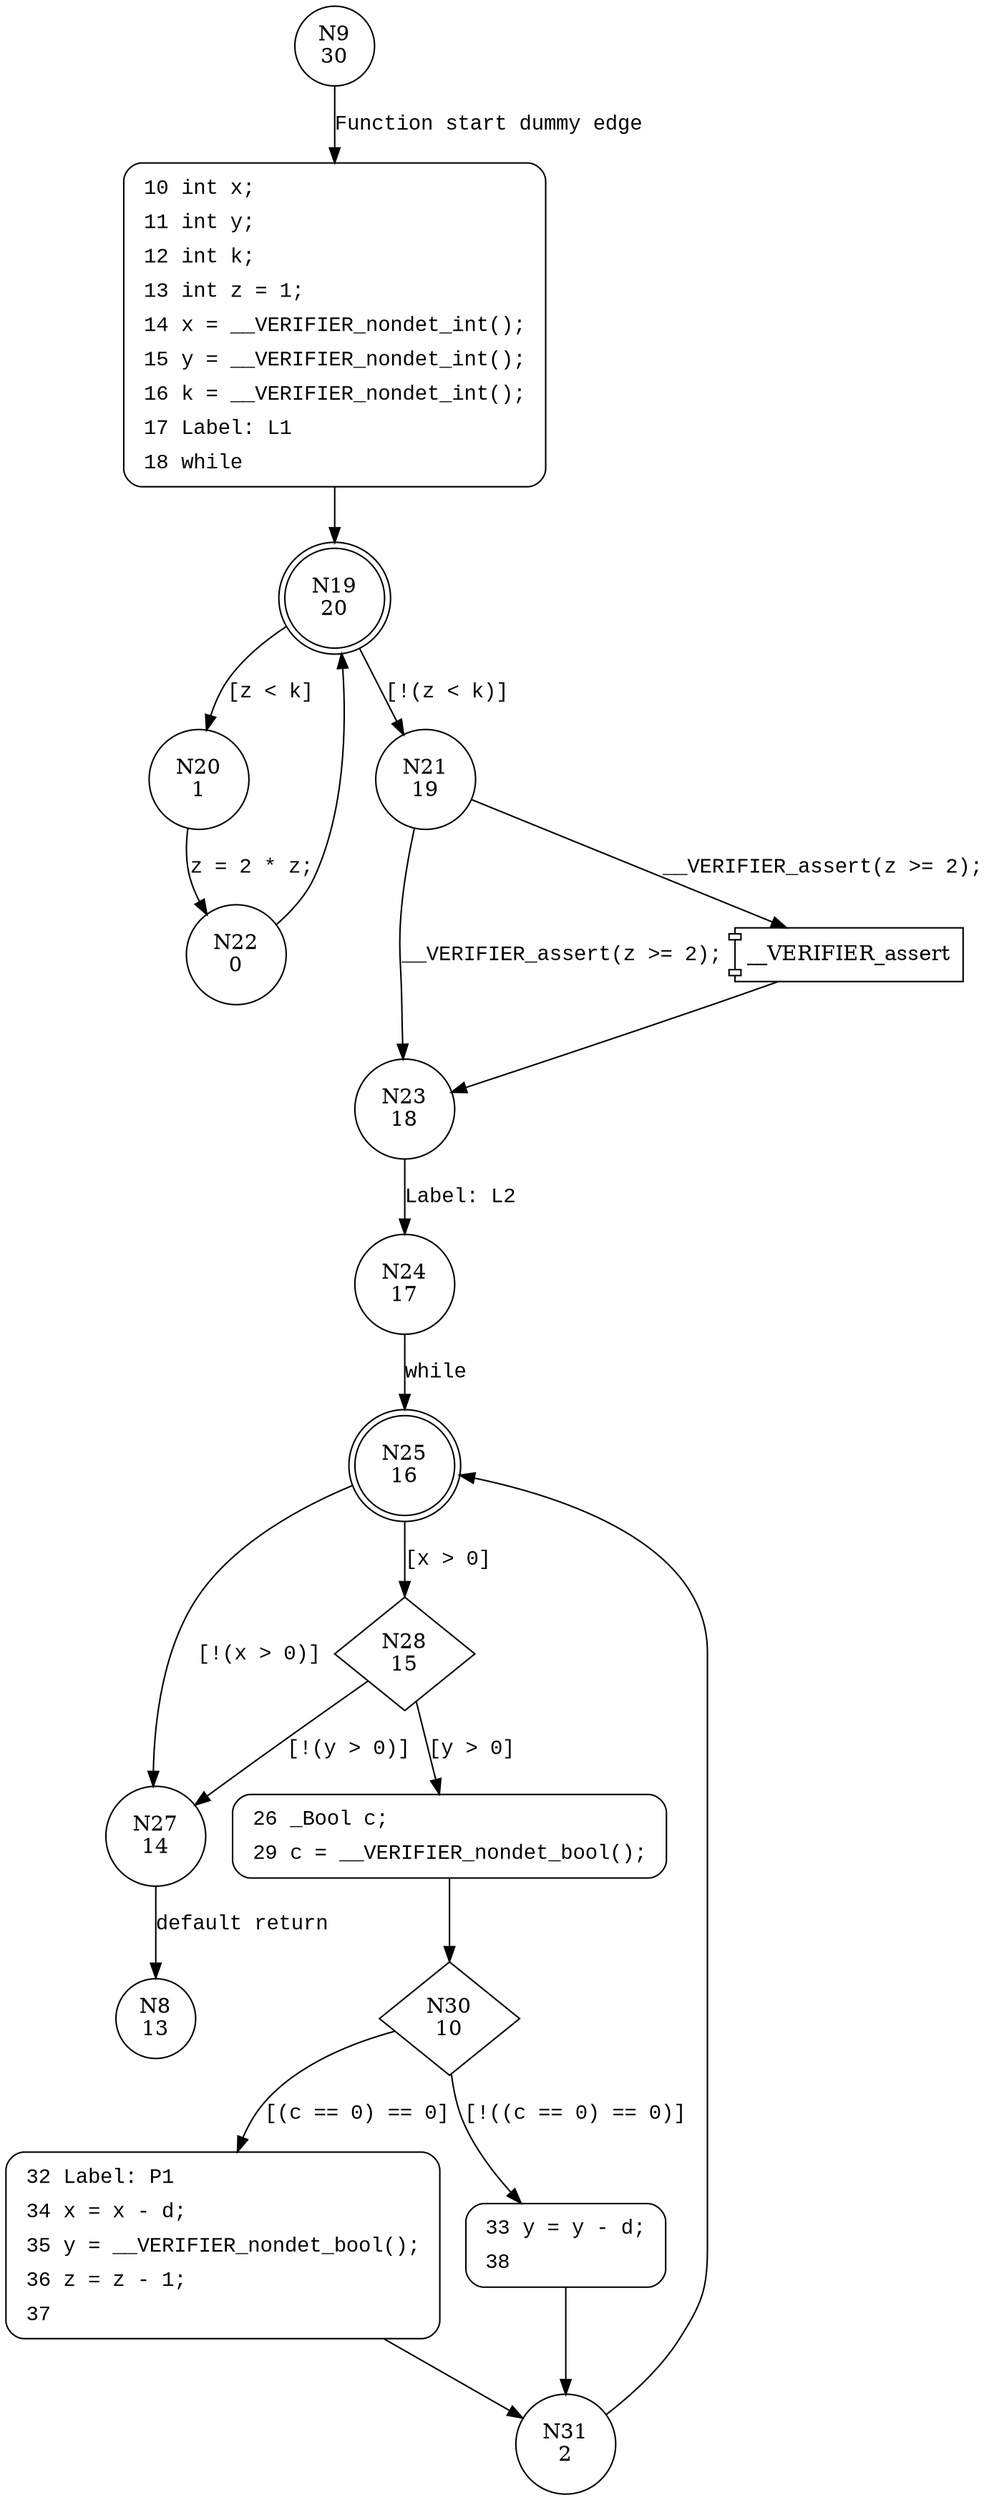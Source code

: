 digraph f {
9 [shape="circle" label="N9\n30"]
10 [shape="circle" label="N10\n29"]
19 [shape="doublecircle" label="N19\n20"]
20 [shape="circle" label="N20\n1"]
21 [shape="circle" label="N21\n19"]
23 [shape="circle" label="N23\n18"]
24 [shape="circle" label="N24\n17"]
25 [shape="doublecircle" label="N25\n16"]
28 [shape="diamond" label="N28\n15"]
27 [shape="circle" label="N27\n14"]
8 [shape="circle" label="N8\n13"]
26 [shape="circle" label="N26\n12"]
30 [shape="diamond" label="N30\n10"]
32 [shape="circle" label="N32\n7"]
33 [shape="circle" label="N33\n9"]
31 [shape="circle" label="N31\n2"]
22 [shape="circle" label="N22\n0"]
10 [style="filled,bold" penwidth="1" fillcolor="white" fontname="Courier New" shape="Mrecord" label=<<table border="0" cellborder="0" cellpadding="3" bgcolor="white"><tr><td align="right">10</td><td align="left">int x;</td></tr><tr><td align="right">11</td><td align="left">int y;</td></tr><tr><td align="right">12</td><td align="left">int k;</td></tr><tr><td align="right">13</td><td align="left">int z = 1;</td></tr><tr><td align="right">14</td><td align="left">x = __VERIFIER_nondet_int();</td></tr><tr><td align="right">15</td><td align="left">y = __VERIFIER_nondet_int();</td></tr><tr><td align="right">16</td><td align="left">k = __VERIFIER_nondet_int();</td></tr><tr><td align="right">17</td><td align="left">Label: L1</td></tr><tr><td align="right">18</td><td align="left">while</td></tr></table>>]
10 -> 19[label=""]
26 [style="filled,bold" penwidth="1" fillcolor="white" fontname="Courier New" shape="Mrecord" label=<<table border="0" cellborder="0" cellpadding="3" bgcolor="white"><tr><td align="right">26</td><td align="left">_Bool c;</td></tr><tr><td align="right">29</td><td align="left">c = __VERIFIER_nondet_bool();</td></tr></table>>]
26 -> 30[label=""]
33 [style="filled,bold" penwidth="1" fillcolor="white" fontname="Courier New" shape="Mrecord" label=<<table border="0" cellborder="0" cellpadding="3" bgcolor="white"><tr><td align="right">33</td><td align="left">y = y - d;</td></tr><tr><td align="right">38</td><td align="left"></td></tr></table>>]
33 -> 31[label=""]
32 [style="filled,bold" penwidth="1" fillcolor="white" fontname="Courier New" shape="Mrecord" label=<<table border="0" cellborder="0" cellpadding="3" bgcolor="white"><tr><td align="right">32</td><td align="left">Label: P1</td></tr><tr><td align="right">34</td><td align="left">x = x - d;</td></tr><tr><td align="right">35</td><td align="left">y = __VERIFIER_nondet_bool();</td></tr><tr><td align="right">36</td><td align="left">z = z - 1;</td></tr><tr><td align="right">37</td><td align="left"></td></tr></table>>]
32 -> 31[label=""]
9 -> 10 [label="Function start dummy edge" fontname="Courier New"]
19 -> 20 [label="[z < k]" fontname="Courier New"]
19 -> 21 [label="[!(z < k)]" fontname="Courier New"]
100001 [shape="component" label="__VERIFIER_assert"]
21 -> 100001 [label="__VERIFIER_assert(z >= 2);" fontname="Courier New"]
100001 -> 23 [label="" fontname="Courier New"]
21 -> 23 [label="__VERIFIER_assert(z >= 2);" fontname="Courier New"]
23 -> 24 [label="Label: L2" fontname="Courier New"]
25 -> 28 [label="[x > 0]" fontname="Courier New"]
25 -> 27 [label="[!(x > 0)]" fontname="Courier New"]
27 -> 8 [label="default return" fontname="Courier New"]
28 -> 26 [label="[y > 0]" fontname="Courier New"]
28 -> 27 [label="[!(y > 0)]" fontname="Courier New"]
30 -> 32 [label="[(c == 0) == 0]" fontname="Courier New"]
30 -> 33 [label="[!((c == 0) == 0)]" fontname="Courier New"]
31 -> 25 [label="" fontname="Courier New"]
20 -> 22 [label="z = 2 * z;" fontname="Courier New"]
24 -> 25 [label="while" fontname="Courier New"]
22 -> 19 [label="" fontname="Courier New"]
}